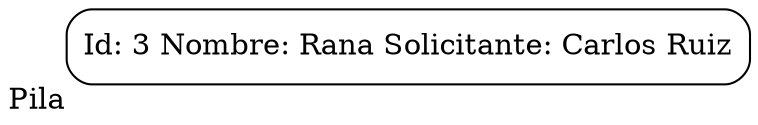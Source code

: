 digraph G {
            rankdir=LR;
            node[shape=Mrecord];
        Pila[xlabel="Pila" label="Id: 3
 Nombre: Rana
 Solicitante: Carlos Ruiz"];
}